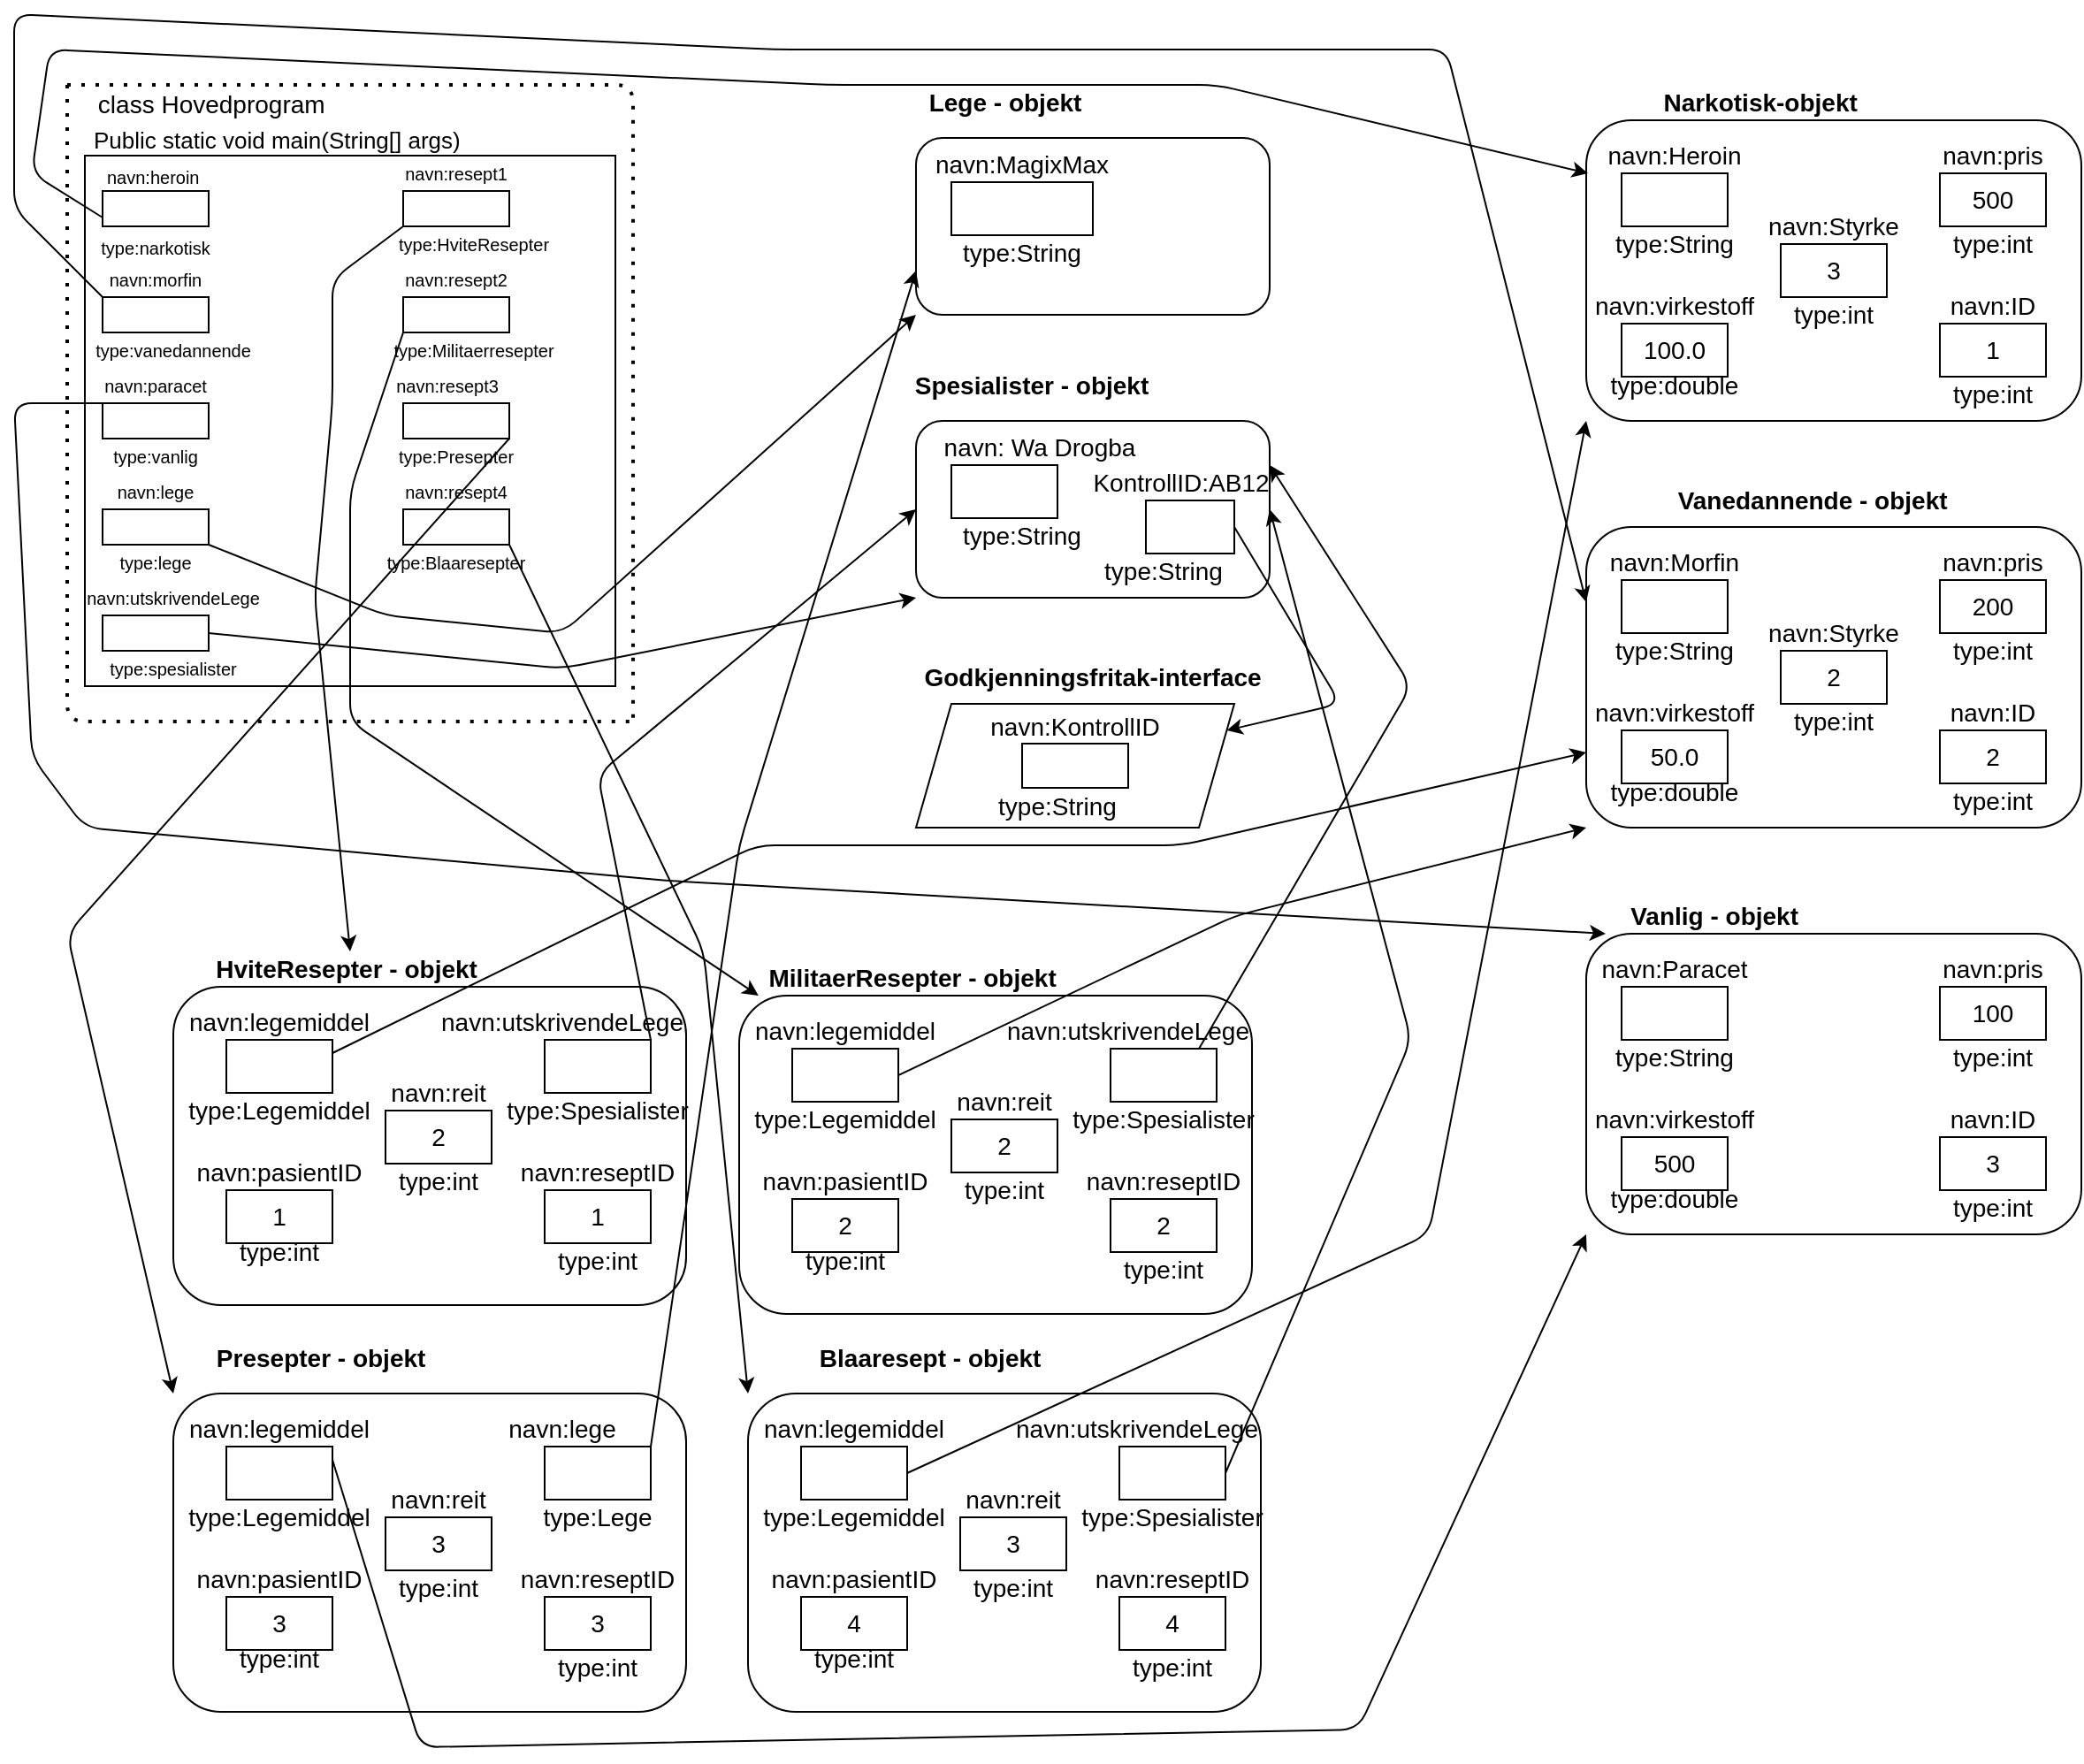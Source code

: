 <mxfile version="14.4.2" type="onedrive"><diagram id="G59WprtYJze1ZlR4EP54" name="Page-1"><mxGraphModel dx="3061" dy="2944" grid="1" gridSize="10" guides="1" tooltips="1" connect="1" arrows="1" fold="1" page="1" pageScale="1" pageWidth="1169" pageHeight="1654" math="0" shadow="0"><root><mxCell id="0"/><mxCell id="1" parent="0"/><mxCell id="GEihALlZoXrDIKmoaD0v-42" value="" style="whiteSpace=wrap;html=1;aspect=fixed;fontSize=16;" parent="1" vertex="1"><mxGeometry x="40" y="80" width="300" height="300" as="geometry"/></mxCell><mxCell id="GEihALlZoXrDIKmoaD0v-43" value="&lt;font style=&quot;font-size: 13px&quot;&gt;Public static void main(String[] args)&amp;nbsp;&lt;/font&gt;" style="text;html=1;resizable=0;autosize=1;align=center;verticalAlign=middle;points=[];fillColor=none;strokeColor=none;rounded=0;fontSize=16;" parent="1" vertex="1"><mxGeometry x="35" y="60" width="230" height="20" as="geometry"/></mxCell><mxCell id="GEihALlZoXrDIKmoaD0v-44" value="&lt;font style=&quot;font-size: 14px&quot;&gt;&lt;font style=&quot;font-size: 14px&quot;&gt;class Hovedprogram&amp;nbsp;&lt;/font&gt;&amp;nbsp;&lt;/font&gt;" style="text;html=1;align=center;verticalAlign=middle;resizable=0;points=[];autosize=1;fontSize=16;" parent="1" vertex="1"><mxGeometry x="40" y="40" width="150" height="20" as="geometry"/></mxCell><mxCell id="GEihALlZoXrDIKmoaD0v-45" value="" style="endArrow=none;dashed=1;html=1;dashPattern=1 3;strokeWidth=2;fontSize=16;" parent="1" edge="1"><mxGeometry width="50" height="50" relative="1" as="geometry"><mxPoint x="30" y="40" as="sourcePoint"/><mxPoint x="350" y="400" as="targetPoint"/><Array as="points"><mxPoint x="270" y="40"/><mxPoint x="350" y="40"/></Array></mxGeometry></mxCell><mxCell id="GEihALlZoXrDIKmoaD0v-46" value="" style="rounded=0;whiteSpace=wrap;html=1;fontSize=16;" parent="1" vertex="1"><mxGeometry x="50" y="100" width="60" height="20" as="geometry"/></mxCell><mxCell id="GEihALlZoXrDIKmoaD0v-47" value="" style="endArrow=none;dashed=1;html=1;dashPattern=1 3;strokeWidth=2;fontSize=16;" parent="1" edge="1"><mxGeometry width="50" height="50" relative="1" as="geometry"><mxPoint x="30" y="40" as="sourcePoint"/><mxPoint x="350" y="400" as="targetPoint"/><Array as="points"><mxPoint x="30" y="310"/><mxPoint x="30" y="400"/></Array></mxGeometry></mxCell><mxCell id="GEihALlZoXrDIKmoaD0v-48" value="&lt;font style=&quot;font-size: 10px&quot;&gt;navn:heroin&amp;nbsp;&lt;/font&gt;" style="text;html=1;strokeColor=none;fillColor=none;align=center;verticalAlign=middle;whiteSpace=wrap;rounded=0;fontSize=16;" parent="1" vertex="1"><mxGeometry x="60" y="80" width="40" height="20" as="geometry"/></mxCell><mxCell id="GEihALlZoXrDIKmoaD0v-49" value="&lt;font style=&quot;font-size: 10px&quot;&gt;type:narkotisk&lt;/font&gt;" style="text;html=1;strokeColor=none;fillColor=none;align=center;verticalAlign=middle;whiteSpace=wrap;rounded=0;fontSize=16;" parent="1" vertex="1"><mxGeometry x="60" y="120" width="40" height="20" as="geometry"/></mxCell><mxCell id="GEihALlZoXrDIKmoaD0v-50" value="" style="rounded=0;whiteSpace=wrap;html=1;fontSize=16;" parent="1" vertex="1"><mxGeometry x="50" y="160" width="60" height="20" as="geometry"/></mxCell><mxCell id="GEihALlZoXrDIKmoaD0v-51" value="" style="rounded=0;whiteSpace=wrap;html=1;fontSize=16;" parent="1" vertex="1"><mxGeometry x="50" y="220" width="60" height="20" as="geometry"/></mxCell><mxCell id="GEihALlZoXrDIKmoaD0v-52" value="navn:morfin" style="text;html=1;strokeColor=none;fillColor=none;align=center;verticalAlign=middle;whiteSpace=wrap;rounded=0;fontSize=10;" parent="1" vertex="1"><mxGeometry x="60" y="140" width="40" height="20" as="geometry"/></mxCell><mxCell id="GEihALlZoXrDIKmoaD0v-53" value="type:vanedannende" style="text;html=1;strokeColor=none;fillColor=none;align=center;verticalAlign=middle;whiteSpace=wrap;rounded=0;fontSize=10;" parent="1" vertex="1"><mxGeometry x="70" y="180" width="40" height="20" as="geometry"/></mxCell><mxCell id="GEihALlZoXrDIKmoaD0v-54" value="navn:paracet" style="text;html=1;strokeColor=none;fillColor=none;align=center;verticalAlign=middle;whiteSpace=wrap;rounded=0;fontSize=10;" parent="1" vertex="1"><mxGeometry x="60" y="200" width="40" height="20" as="geometry"/></mxCell><mxCell id="GEihALlZoXrDIKmoaD0v-55" value="type:vanlig" style="text;html=1;strokeColor=none;fillColor=none;align=center;verticalAlign=middle;whiteSpace=wrap;rounded=0;fontSize=10;" parent="1" vertex="1"><mxGeometry x="60" y="240" width="40" height="20" as="geometry"/></mxCell><mxCell id="GEihALlZoXrDIKmoaD0v-56" value="" style="rounded=0;whiteSpace=wrap;html=1;fontSize=16;" parent="1" vertex="1"><mxGeometry x="50" y="280" width="60" height="20" as="geometry"/></mxCell><mxCell id="GEihALlZoXrDIKmoaD0v-57" value="navn:lege" style="text;html=1;strokeColor=none;fillColor=none;align=center;verticalAlign=middle;whiteSpace=wrap;rounded=0;fontSize=10;" parent="1" vertex="1"><mxGeometry x="60" y="260" width="40" height="20" as="geometry"/></mxCell><mxCell id="GEihALlZoXrDIKmoaD0v-58" value="type:lege" style="text;html=1;strokeColor=none;fillColor=none;align=center;verticalAlign=middle;whiteSpace=wrap;rounded=0;fontSize=10;" parent="1" vertex="1"><mxGeometry x="60" y="300" width="40" height="20" as="geometry"/></mxCell><mxCell id="GEihALlZoXrDIKmoaD0v-59" value="" style="rounded=0;whiteSpace=wrap;html=1;fontSize=16;" parent="1" vertex="1"><mxGeometry x="50" y="340" width="60" height="20" as="geometry"/></mxCell><mxCell id="GEihALlZoXrDIKmoaD0v-60" value="navn:utskrivendeLege" style="text;html=1;strokeColor=none;fillColor=none;align=center;verticalAlign=middle;whiteSpace=wrap;rounded=0;fontSize=10;" parent="1" vertex="1"><mxGeometry x="70" y="320" width="40" height="20" as="geometry"/></mxCell><mxCell id="GEihALlZoXrDIKmoaD0v-61" value="type:spesialister" style="text;html=1;strokeColor=none;fillColor=none;align=center;verticalAlign=middle;whiteSpace=wrap;rounded=0;fontSize=10;" parent="1" vertex="1"><mxGeometry x="70" y="360" width="40" height="20" as="geometry"/></mxCell><mxCell id="GEihALlZoXrDIKmoaD0v-62" value="" style="rounded=0;whiteSpace=wrap;html=1;fontSize=16;" parent="1" vertex="1"><mxGeometry x="220" y="100" width="60" height="20" as="geometry"/></mxCell><mxCell id="GEihALlZoXrDIKmoaD0v-63" value="" style="rounded=0;whiteSpace=wrap;html=1;fontSize=16;" parent="1" vertex="1"><mxGeometry x="220" y="160" width="60" height="20" as="geometry"/></mxCell><mxCell id="GEihALlZoXrDIKmoaD0v-64" value="" style="rounded=0;whiteSpace=wrap;html=1;fontSize=16;" parent="1" vertex="1"><mxGeometry x="220" y="220" width="60" height="20" as="geometry"/></mxCell><mxCell id="GEihALlZoXrDIKmoaD0v-65" value="" style="rounded=0;whiteSpace=wrap;html=1;fontSize=16;" parent="1" vertex="1"><mxGeometry x="220" y="280" width="60" height="20" as="geometry"/></mxCell><mxCell id="GEihALlZoXrDIKmoaD0v-66" value="navn:resept1" style="text;html=1;strokeColor=none;fillColor=none;align=center;verticalAlign=middle;whiteSpace=wrap;rounded=0;fontSize=10;" parent="1" vertex="1"><mxGeometry x="230" y="80" width="40" height="20" as="geometry"/></mxCell><mxCell id="GEihALlZoXrDIKmoaD0v-67" value="type:HviteResepter" style="text;html=1;strokeColor=none;fillColor=none;align=center;verticalAlign=middle;whiteSpace=wrap;rounded=0;fontSize=10;" parent="1" vertex="1"><mxGeometry x="240" y="120" width="40" height="20" as="geometry"/></mxCell><mxCell id="GEihALlZoXrDIKmoaD0v-68" value="navn:resept2" style="text;html=1;strokeColor=none;fillColor=none;align=center;verticalAlign=middle;whiteSpace=wrap;rounded=0;fontSize=10;" parent="1" vertex="1"><mxGeometry x="230" y="140" width="40" height="20" as="geometry"/></mxCell><mxCell id="GEihALlZoXrDIKmoaD0v-69" value="type:Militaerresepter" style="text;html=1;strokeColor=none;fillColor=none;align=center;verticalAlign=middle;whiteSpace=wrap;rounded=0;fontSize=10;" parent="1" vertex="1"><mxGeometry x="240" y="180" width="40" height="20" as="geometry"/></mxCell><mxCell id="GEihALlZoXrDIKmoaD0v-70" value="navn:resept3" style="text;html=1;strokeColor=none;fillColor=none;align=center;verticalAlign=middle;whiteSpace=wrap;rounded=0;fontSize=10;" parent="1" vertex="1"><mxGeometry x="225" y="200" width="40" height="20" as="geometry"/></mxCell><mxCell id="GEihALlZoXrDIKmoaD0v-71" value="type:Presepter" style="text;html=1;strokeColor=none;fillColor=none;align=center;verticalAlign=middle;whiteSpace=wrap;rounded=0;fontSize=10;" parent="1" vertex="1"><mxGeometry x="230" y="240" width="40" height="20" as="geometry"/></mxCell><mxCell id="GEihALlZoXrDIKmoaD0v-72" value="navn:resept4" style="text;html=1;strokeColor=none;fillColor=none;align=center;verticalAlign=middle;whiteSpace=wrap;rounded=0;fontSize=10;" parent="1" vertex="1"><mxGeometry x="230" y="260" width="40" height="20" as="geometry"/></mxCell><mxCell id="GEihALlZoXrDIKmoaD0v-73" value="type:Blaaresepter" style="text;html=1;strokeColor=none;fillColor=none;align=center;verticalAlign=middle;whiteSpace=wrap;rounded=0;fontSize=10;" parent="1" vertex="1"><mxGeometry x="230" y="300" width="40" height="20" as="geometry"/></mxCell><mxCell id="GEihALlZoXrDIKmoaD0v-74" value="" style="rounded=1;whiteSpace=wrap;html=1;fontSize=10;" parent="1" vertex="1"><mxGeometry x="889" y="60" width="280" height="170" as="geometry"/></mxCell><mxCell id="GEihALlZoXrDIKmoaD0v-75" value="&lt;b&gt;Narkotisk-objekt&amp;nbsp;&lt;/b&gt;" style="text;html=1;strokeColor=none;fillColor=none;align=center;verticalAlign=middle;whiteSpace=wrap;rounded=0;fontSize=14;" parent="1" vertex="1"><mxGeometry x="919" y="40" width="141" height="20" as="geometry"/></mxCell><mxCell id="GEihALlZoXrDIKmoaD0v-76" value="" style="rounded=0;whiteSpace=wrap;html=1;fontSize=14;" parent="1" vertex="1"><mxGeometry x="909" y="90" width="60" height="30" as="geometry"/></mxCell><mxCell id="GEihALlZoXrDIKmoaD0v-77" value="500" style="rounded=0;whiteSpace=wrap;html=1;fontSize=14;" parent="1" vertex="1"><mxGeometry x="1089" y="90" width="60" height="30" as="geometry"/></mxCell><mxCell id="GEihALlZoXrDIKmoaD0v-78" value="100.0" style="rounded=0;whiteSpace=wrap;html=1;fontSize=14;" parent="1" vertex="1"><mxGeometry x="909" y="175" width="60" height="30" as="geometry"/></mxCell><mxCell id="GEihALlZoXrDIKmoaD0v-80" value="1" style="rounded=0;whiteSpace=wrap;html=1;fontSize=14;" parent="1" vertex="1"><mxGeometry x="1089" y="175" width="60" height="30" as="geometry"/></mxCell><mxCell id="GEihALlZoXrDIKmoaD0v-81" value="navn:Heroin" style="text;html=1;strokeColor=none;fillColor=none;align=center;verticalAlign=middle;whiteSpace=wrap;rounded=0;fontSize=14;" parent="1" vertex="1"><mxGeometry x="919" y="70" width="40" height="20" as="geometry"/></mxCell><mxCell id="GEihALlZoXrDIKmoaD0v-82" value="type:String" style="text;html=1;strokeColor=none;fillColor=none;align=center;verticalAlign=middle;whiteSpace=wrap;rounded=0;fontSize=14;" parent="1" vertex="1"><mxGeometry x="919" y="120" width="40" height="20" as="geometry"/></mxCell><mxCell id="GEihALlZoXrDIKmoaD0v-91" value="navn:virkestoff" style="text;html=1;strokeColor=none;fillColor=none;align=center;verticalAlign=middle;whiteSpace=wrap;rounded=0;fontSize=14;" parent="1" vertex="1"><mxGeometry x="919" y="155" width="40" height="20" as="geometry"/></mxCell><mxCell id="GEihALlZoXrDIKmoaD0v-93" value="type:double" style="text;html=1;strokeColor=none;fillColor=none;align=center;verticalAlign=middle;whiteSpace=wrap;rounded=0;fontSize=14;" parent="1" vertex="1"><mxGeometry x="919" y="200" width="40" height="20" as="geometry"/></mxCell><mxCell id="GEihALlZoXrDIKmoaD0v-95" value="navn:pris" style="text;html=1;strokeColor=none;fillColor=none;align=center;verticalAlign=middle;whiteSpace=wrap;rounded=0;fontSize=14;" parent="1" vertex="1"><mxGeometry x="1099" y="70" width="40" height="20" as="geometry"/></mxCell><mxCell id="GEihALlZoXrDIKmoaD0v-96" value="type:int" style="text;html=1;strokeColor=none;fillColor=none;align=center;verticalAlign=middle;whiteSpace=wrap;rounded=0;fontSize=14;" parent="1" vertex="1"><mxGeometry x="1099" y="120" width="40" height="20" as="geometry"/></mxCell><mxCell id="GEihALlZoXrDIKmoaD0v-97" value="navn:ID" style="text;html=1;strokeColor=none;fillColor=none;align=center;verticalAlign=middle;whiteSpace=wrap;rounded=0;fontSize=14;" parent="1" vertex="1"><mxGeometry x="1099" y="155" width="40" height="20" as="geometry"/></mxCell><mxCell id="GEihALlZoXrDIKmoaD0v-100" value="type:int" style="text;html=1;strokeColor=none;fillColor=none;align=center;verticalAlign=middle;whiteSpace=wrap;rounded=0;fontSize=14;" parent="1" vertex="1"><mxGeometry x="1099" y="205" width="40" height="20" as="geometry"/></mxCell><mxCell id="GEihALlZoXrDIKmoaD0v-106" value="3" style="rounded=0;whiteSpace=wrap;html=1;fontSize=14;" parent="1" vertex="1"><mxGeometry x="999" y="130" width="60" height="30" as="geometry"/></mxCell><mxCell id="GEihALlZoXrDIKmoaD0v-107" value="navn:Styrke" style="text;html=1;strokeColor=none;fillColor=none;align=center;verticalAlign=middle;whiteSpace=wrap;rounded=0;fontSize=14;" parent="1" vertex="1"><mxGeometry x="1009" y="110" width="40" height="20" as="geometry"/></mxCell><mxCell id="GEihALlZoXrDIKmoaD0v-108" value="type:int" style="text;html=1;strokeColor=none;fillColor=none;align=center;verticalAlign=middle;whiteSpace=wrap;rounded=0;fontSize=14;" parent="1" vertex="1"><mxGeometry x="1009" y="160" width="40" height="20" as="geometry"/></mxCell><mxCell id="GEihALlZoXrDIKmoaD0v-109" value="" style="rounded=1;whiteSpace=wrap;html=1;fontSize=10;" parent="1" vertex="1"><mxGeometry x="889" y="290" width="280" height="170" as="geometry"/></mxCell><mxCell id="GEihALlZoXrDIKmoaD0v-110" value="&lt;b&gt;Vanedannende - objekt&amp;nbsp;&lt;/b&gt;" style="text;html=1;strokeColor=none;fillColor=none;align=center;verticalAlign=middle;whiteSpace=wrap;rounded=0;fontSize=14;" parent="1" vertex="1"><mxGeometry x="869" y="265" width="300" height="20" as="geometry"/></mxCell><mxCell id="GEihALlZoXrDIKmoaD0v-111" value="" style="rounded=0;whiteSpace=wrap;html=1;fontSize=14;" parent="1" vertex="1"><mxGeometry x="909" y="320" width="60" height="30" as="geometry"/></mxCell><mxCell id="GEihALlZoXrDIKmoaD0v-112" value="200" style="rounded=0;whiteSpace=wrap;html=1;fontSize=14;" parent="1" vertex="1"><mxGeometry x="1089" y="320" width="60" height="30" as="geometry"/></mxCell><mxCell id="GEihALlZoXrDIKmoaD0v-113" value="50.0" style="rounded=0;whiteSpace=wrap;html=1;fontSize=14;" parent="1" vertex="1"><mxGeometry x="909" y="405" width="60" height="30" as="geometry"/></mxCell><mxCell id="GEihALlZoXrDIKmoaD0v-114" value="2" style="rounded=0;whiteSpace=wrap;html=1;fontSize=14;" parent="1" vertex="1"><mxGeometry x="1089" y="405" width="60" height="30" as="geometry"/></mxCell><mxCell id="GEihALlZoXrDIKmoaD0v-115" value="navn:Morfin" style="text;html=1;strokeColor=none;fillColor=none;align=center;verticalAlign=middle;whiteSpace=wrap;rounded=0;fontSize=14;" parent="1" vertex="1"><mxGeometry x="919" y="300" width="40" height="20" as="geometry"/></mxCell><mxCell id="GEihALlZoXrDIKmoaD0v-116" value="type:String" style="text;html=1;strokeColor=none;fillColor=none;align=center;verticalAlign=middle;whiteSpace=wrap;rounded=0;fontSize=14;" parent="1" vertex="1"><mxGeometry x="919" y="350" width="40" height="20" as="geometry"/></mxCell><mxCell id="GEihALlZoXrDIKmoaD0v-117" value="navn:virkestoff" style="text;html=1;strokeColor=none;fillColor=none;align=center;verticalAlign=middle;whiteSpace=wrap;rounded=0;fontSize=14;" parent="1" vertex="1"><mxGeometry x="919" y="385" width="40" height="20" as="geometry"/></mxCell><mxCell id="GEihALlZoXrDIKmoaD0v-118" value="type:double" style="text;html=1;strokeColor=none;fillColor=none;align=center;verticalAlign=middle;whiteSpace=wrap;rounded=0;fontSize=14;" parent="1" vertex="1"><mxGeometry x="919" y="430" width="40" height="20" as="geometry"/></mxCell><mxCell id="GEihALlZoXrDIKmoaD0v-119" value="navn:pris" style="text;html=1;strokeColor=none;fillColor=none;align=center;verticalAlign=middle;whiteSpace=wrap;rounded=0;fontSize=14;" parent="1" vertex="1"><mxGeometry x="1099" y="300" width="40" height="20" as="geometry"/></mxCell><mxCell id="GEihALlZoXrDIKmoaD0v-120" value="type:int" style="text;html=1;strokeColor=none;fillColor=none;align=center;verticalAlign=middle;whiteSpace=wrap;rounded=0;fontSize=14;" parent="1" vertex="1"><mxGeometry x="1099" y="350" width="40" height="20" as="geometry"/></mxCell><mxCell id="GEihALlZoXrDIKmoaD0v-121" value="navn:ID" style="text;html=1;strokeColor=none;fillColor=none;align=center;verticalAlign=middle;whiteSpace=wrap;rounded=0;fontSize=14;" parent="1" vertex="1"><mxGeometry x="1099" y="385" width="40" height="20" as="geometry"/></mxCell><mxCell id="GEihALlZoXrDIKmoaD0v-122" value="type:int" style="text;html=1;strokeColor=none;fillColor=none;align=center;verticalAlign=middle;whiteSpace=wrap;rounded=0;fontSize=14;" parent="1" vertex="1"><mxGeometry x="1099" y="435" width="40" height="20" as="geometry"/></mxCell><mxCell id="GEihALlZoXrDIKmoaD0v-123" value="2" style="rounded=0;whiteSpace=wrap;html=1;fontSize=14;" parent="1" vertex="1"><mxGeometry x="999" y="360" width="60" height="30" as="geometry"/></mxCell><mxCell id="GEihALlZoXrDIKmoaD0v-124" value="navn:Styrke" style="text;html=1;strokeColor=none;fillColor=none;align=center;verticalAlign=middle;whiteSpace=wrap;rounded=0;fontSize=14;" parent="1" vertex="1"><mxGeometry x="1009" y="340" width="40" height="20" as="geometry"/></mxCell><mxCell id="GEihALlZoXrDIKmoaD0v-125" value="type:int" style="text;html=1;strokeColor=none;fillColor=none;align=center;verticalAlign=middle;whiteSpace=wrap;rounded=0;fontSize=14;" parent="1" vertex="1"><mxGeometry x="1009" y="390" width="40" height="20" as="geometry"/></mxCell><mxCell id="GEihALlZoXrDIKmoaD0v-126" value="" style="rounded=1;whiteSpace=wrap;html=1;fontSize=10;" parent="1" vertex="1"><mxGeometry x="889" y="520" width="280" height="170" as="geometry"/></mxCell><mxCell id="GEihALlZoXrDIKmoaD0v-127" value="&lt;b&gt;Vanlig - objekt&amp;nbsp;&lt;/b&gt;" style="text;html=1;strokeColor=none;fillColor=none;align=center;verticalAlign=middle;whiteSpace=wrap;rounded=0;fontSize=14;" parent="1" vertex="1"><mxGeometry x="878" y="500" width="171" height="20" as="geometry"/></mxCell><mxCell id="GEihALlZoXrDIKmoaD0v-128" value="" style="rounded=0;whiteSpace=wrap;html=1;fontSize=14;" parent="1" vertex="1"><mxGeometry x="909" y="550" width="60" height="30" as="geometry"/></mxCell><mxCell id="GEihALlZoXrDIKmoaD0v-129" value="100" style="rounded=0;whiteSpace=wrap;html=1;fontSize=14;" parent="1" vertex="1"><mxGeometry x="1089" y="550" width="60" height="30" as="geometry"/></mxCell><mxCell id="GEihALlZoXrDIKmoaD0v-130" value="500" style="rounded=0;whiteSpace=wrap;html=1;fontSize=14;" parent="1" vertex="1"><mxGeometry x="909" y="635" width="60" height="30" as="geometry"/></mxCell><mxCell id="GEihALlZoXrDIKmoaD0v-131" value="3" style="rounded=0;whiteSpace=wrap;html=1;fontSize=14;" parent="1" vertex="1"><mxGeometry x="1089" y="635" width="60" height="30" as="geometry"/></mxCell><mxCell id="GEihALlZoXrDIKmoaD0v-132" value="navn:Paracet" style="text;html=1;strokeColor=none;fillColor=none;align=center;verticalAlign=middle;whiteSpace=wrap;rounded=0;fontSize=14;" parent="1" vertex="1"><mxGeometry x="919" y="530" width="40" height="20" as="geometry"/></mxCell><mxCell id="GEihALlZoXrDIKmoaD0v-133" value="type:String" style="text;html=1;strokeColor=none;fillColor=none;align=center;verticalAlign=middle;whiteSpace=wrap;rounded=0;fontSize=14;" parent="1" vertex="1"><mxGeometry x="919" y="580" width="40" height="20" as="geometry"/></mxCell><mxCell id="GEihALlZoXrDIKmoaD0v-134" value="navn:virkestoff" style="text;html=1;strokeColor=none;fillColor=none;align=center;verticalAlign=middle;whiteSpace=wrap;rounded=0;fontSize=14;" parent="1" vertex="1"><mxGeometry x="919" y="615" width="40" height="20" as="geometry"/></mxCell><mxCell id="GEihALlZoXrDIKmoaD0v-135" value="type:double" style="text;html=1;strokeColor=none;fillColor=none;align=center;verticalAlign=middle;whiteSpace=wrap;rounded=0;fontSize=14;" parent="1" vertex="1"><mxGeometry x="919" y="660" width="40" height="20" as="geometry"/></mxCell><mxCell id="GEihALlZoXrDIKmoaD0v-136" value="navn:pris" style="text;html=1;strokeColor=none;fillColor=none;align=center;verticalAlign=middle;whiteSpace=wrap;rounded=0;fontSize=14;" parent="1" vertex="1"><mxGeometry x="1099" y="530" width="40" height="20" as="geometry"/></mxCell><mxCell id="GEihALlZoXrDIKmoaD0v-137" value="type:int" style="text;html=1;strokeColor=none;fillColor=none;align=center;verticalAlign=middle;whiteSpace=wrap;rounded=0;fontSize=14;" parent="1" vertex="1"><mxGeometry x="1099" y="580" width="40" height="20" as="geometry"/></mxCell><mxCell id="GEihALlZoXrDIKmoaD0v-138" value="navn:ID" style="text;html=1;strokeColor=none;fillColor=none;align=center;verticalAlign=middle;whiteSpace=wrap;rounded=0;fontSize=14;" parent="1" vertex="1"><mxGeometry x="1099" y="615" width="40" height="20" as="geometry"/></mxCell><mxCell id="GEihALlZoXrDIKmoaD0v-139" value="type:int" style="text;html=1;strokeColor=none;fillColor=none;align=center;verticalAlign=middle;whiteSpace=wrap;rounded=0;fontSize=14;" parent="1" vertex="1"><mxGeometry x="1099" y="665" width="40" height="20" as="geometry"/></mxCell><mxCell id="GEihALlZoXrDIKmoaD0v-143" value="" style="rounded=1;whiteSpace=wrap;html=1;fontSize=14;" parent="1" vertex="1"><mxGeometry x="510" y="70" width="200" height="100" as="geometry"/></mxCell><mxCell id="GEihALlZoXrDIKmoaD0v-144" value="&lt;b&gt;Lege - objekt&lt;/b&gt;" style="text;html=1;align=center;verticalAlign=middle;resizable=0;points=[];autosize=1;fontSize=14;" parent="1" vertex="1"><mxGeometry x="510" y="40" width="100" height="20" as="geometry"/></mxCell><mxCell id="GEihALlZoXrDIKmoaD0v-145" value="" style="rounded=0;whiteSpace=wrap;html=1;fontSize=14;" parent="1" vertex="1"><mxGeometry x="530" y="95" width="80" height="30" as="geometry"/></mxCell><mxCell id="GEihALlZoXrDIKmoaD0v-146" value="navn:MagixMax" style="text;html=1;strokeColor=none;fillColor=none;align=center;verticalAlign=middle;whiteSpace=wrap;rounded=0;fontSize=14;" parent="1" vertex="1"><mxGeometry x="550" y="75" width="40" height="20" as="geometry"/></mxCell><mxCell id="GEihALlZoXrDIKmoaD0v-147" value="type:String" style="text;html=1;strokeColor=none;fillColor=none;align=center;verticalAlign=middle;whiteSpace=wrap;rounded=0;fontSize=14;" parent="1" vertex="1"><mxGeometry x="550" y="125" width="40" height="20" as="geometry"/></mxCell><mxCell id="GEihALlZoXrDIKmoaD0v-148" value="" style="rounded=1;whiteSpace=wrap;html=1;fontSize=14;" parent="1" vertex="1"><mxGeometry x="510" y="230" width="200" height="100" as="geometry"/></mxCell><mxCell id="GEihALlZoXrDIKmoaD0v-149" value="&lt;b&gt;Spesialister - objekt&lt;/b&gt;" style="text;html=1;align=center;verticalAlign=middle;resizable=0;points=[];autosize=1;fontSize=14;" parent="1" vertex="1"><mxGeometry x="500" y="200" width="150" height="20" as="geometry"/></mxCell><mxCell id="GEihALlZoXrDIKmoaD0v-150" value="" style="rounded=0;whiteSpace=wrap;html=1;fontSize=14;" parent="1" vertex="1"><mxGeometry x="530" y="255" width="60" height="30" as="geometry"/></mxCell><mxCell id="GEihALlZoXrDIKmoaD0v-151" value="navn: Wa Drogba" style="text;html=1;strokeColor=none;fillColor=none;align=center;verticalAlign=middle;whiteSpace=wrap;rounded=0;fontSize=14;" parent="1" vertex="1"><mxGeometry x="510" y="235" width="140" height="20" as="geometry"/></mxCell><mxCell id="GEihALlZoXrDIKmoaD0v-152" value="type:String" style="text;html=1;strokeColor=none;fillColor=none;align=center;verticalAlign=middle;whiteSpace=wrap;rounded=0;fontSize=14;" parent="1" vertex="1"><mxGeometry x="550" y="285" width="40" height="20" as="geometry"/></mxCell><mxCell id="GEihALlZoXrDIKmoaD0v-155" value="" style="rounded=0;whiteSpace=wrap;html=1;fontSize=14;" parent="1" vertex="1"><mxGeometry x="640" y="275" width="50" height="30" as="geometry"/></mxCell><mxCell id="GEihALlZoXrDIKmoaD0v-156" value="KontrollID:AB12" style="text;html=1;strokeColor=none;fillColor=none;align=center;verticalAlign=middle;whiteSpace=wrap;rounded=0;fontSize=14;" parent="1" vertex="1"><mxGeometry x="640" y="255" width="40" height="20" as="geometry"/></mxCell><mxCell id="GEihALlZoXrDIKmoaD0v-157" value="type:String" style="text;html=1;strokeColor=none;fillColor=none;align=center;verticalAlign=middle;whiteSpace=wrap;rounded=0;fontSize=14;" parent="1" vertex="1"><mxGeometry x="630" y="305" width="40" height="20" as="geometry"/></mxCell><mxCell id="GEihALlZoXrDIKmoaD0v-159" value="" style="shape=parallelogram;perimeter=parallelogramPerimeter;whiteSpace=wrap;html=1;fixedSize=1;fontSize=14;" parent="1" vertex="1"><mxGeometry x="510" y="390" width="180" height="70" as="geometry"/></mxCell><mxCell id="GEihALlZoXrDIKmoaD0v-160" value="&lt;b&gt;Godkjenningsfritak-interface&lt;/b&gt;" style="text;html=1;strokeColor=none;fillColor=none;align=center;verticalAlign=middle;whiteSpace=wrap;rounded=0;fontSize=14;" parent="1" vertex="1"><mxGeometry x="480" y="365" width="260" height="20" as="geometry"/></mxCell><mxCell id="GEihALlZoXrDIKmoaD0v-161" value="" style="rounded=0;whiteSpace=wrap;html=1;fontSize=14;" parent="1" vertex="1"><mxGeometry x="570" y="412.5" width="60" height="25" as="geometry"/></mxCell><mxCell id="GEihALlZoXrDIKmoaD0v-162" value="navn:KontrollID" style="text;html=1;strokeColor=none;fillColor=none;align=center;verticalAlign=middle;whiteSpace=wrap;rounded=0;fontSize=14;" parent="1" vertex="1"><mxGeometry x="580" y="392.5" width="40" height="20" as="geometry"/></mxCell><mxCell id="GEihALlZoXrDIKmoaD0v-163" value="type:String" style="text;html=1;strokeColor=none;fillColor=none;align=center;verticalAlign=middle;whiteSpace=wrap;rounded=0;fontSize=14;" parent="1" vertex="1"><mxGeometry x="570" y="437.5" width="40" height="20" as="geometry"/></mxCell><mxCell id="GEihALlZoXrDIKmoaD0v-167" value="" style="endArrow=classic;html=1;fontSize=14;exitX=1;exitY=0.5;exitDx=0;exitDy=0;" parent="1" source="GEihALlZoXrDIKmoaD0v-155" target="GEihALlZoXrDIKmoaD0v-159" edge="1"><mxGeometry width="50" height="50" relative="1" as="geometry"><mxPoint x="550" y="510" as="sourcePoint"/><mxPoint x="690" y="590" as="targetPoint"/><Array as="points"><mxPoint x="750" y="390"/></Array></mxGeometry></mxCell><mxCell id="GEihALlZoXrDIKmoaD0v-168" value="" style="rounded=1;whiteSpace=wrap;html=1;fontSize=10;" parent="1" vertex="1"><mxGeometry x="90" y="550" width="290" height="180" as="geometry"/></mxCell><mxCell id="GEihALlZoXrDIKmoaD0v-169" value="" style="rounded=0;whiteSpace=wrap;html=1;fontSize=14;" parent="1" vertex="1"><mxGeometry x="120" y="580" width="60" height="30" as="geometry"/></mxCell><mxCell id="GEihALlZoXrDIKmoaD0v-170" value="" style="rounded=0;whiteSpace=wrap;html=1;fontSize=14;" parent="1" vertex="1"><mxGeometry x="300" y="580" width="60" height="30" as="geometry"/></mxCell><mxCell id="GEihALlZoXrDIKmoaD0v-171" value="1" style="rounded=0;whiteSpace=wrap;html=1;fontSize=14;" parent="1" vertex="1"><mxGeometry x="120" y="665" width="60" height="30" as="geometry"/></mxCell><mxCell id="GEihALlZoXrDIKmoaD0v-172" value="1" style="rounded=0;whiteSpace=wrap;html=1;fontSize=14;" parent="1" vertex="1"><mxGeometry x="300" y="665" width="60" height="30" as="geometry"/></mxCell><mxCell id="GEihALlZoXrDIKmoaD0v-173" value="navn:legemiddel" style="text;html=1;strokeColor=none;fillColor=none;align=center;verticalAlign=middle;whiteSpace=wrap;rounded=0;fontSize=14;" parent="1" vertex="1"><mxGeometry x="130" y="560" width="40" height="20" as="geometry"/></mxCell><mxCell id="GEihALlZoXrDIKmoaD0v-174" value="type:Legemiddel" style="text;html=1;strokeColor=none;fillColor=none;align=center;verticalAlign=middle;whiteSpace=wrap;rounded=0;fontSize=14;" parent="1" vertex="1"><mxGeometry x="130" y="610" width="40" height="20" as="geometry"/></mxCell><mxCell id="GEihALlZoXrDIKmoaD0v-175" value="navn:pasientID" style="text;html=1;strokeColor=none;fillColor=none;align=center;verticalAlign=middle;whiteSpace=wrap;rounded=0;fontSize=14;" parent="1" vertex="1"><mxGeometry x="130" y="645" width="40" height="20" as="geometry"/></mxCell><mxCell id="GEihALlZoXrDIKmoaD0v-176" value="type:int" style="text;html=1;strokeColor=none;fillColor=none;align=center;verticalAlign=middle;whiteSpace=wrap;rounded=0;fontSize=14;" parent="1" vertex="1"><mxGeometry x="130" y="690" width="40" height="20" as="geometry"/></mxCell><mxCell id="GEihALlZoXrDIKmoaD0v-177" value="navn:utskrivendeLege" style="text;html=1;strokeColor=none;fillColor=none;align=center;verticalAlign=middle;whiteSpace=wrap;rounded=0;fontSize=14;" parent="1" vertex="1"><mxGeometry x="290" y="560" width="40" height="20" as="geometry"/></mxCell><mxCell id="GEihALlZoXrDIKmoaD0v-178" value="type:Spesialister" style="text;html=1;strokeColor=none;fillColor=none;align=center;verticalAlign=middle;whiteSpace=wrap;rounded=0;fontSize=14;" parent="1" vertex="1"><mxGeometry x="310" y="610" width="40" height="20" as="geometry"/></mxCell><mxCell id="GEihALlZoXrDIKmoaD0v-179" value="navn:reseptID" style="text;html=1;strokeColor=none;fillColor=none;align=center;verticalAlign=middle;whiteSpace=wrap;rounded=0;fontSize=14;" parent="1" vertex="1"><mxGeometry x="310" y="645" width="40" height="20" as="geometry"/></mxCell><mxCell id="GEihALlZoXrDIKmoaD0v-180" value="type:int" style="text;html=1;strokeColor=none;fillColor=none;align=center;verticalAlign=middle;whiteSpace=wrap;rounded=0;fontSize=14;" parent="1" vertex="1"><mxGeometry x="310" y="695" width="40" height="20" as="geometry"/></mxCell><mxCell id="GEihALlZoXrDIKmoaD0v-181" value="2" style="rounded=0;whiteSpace=wrap;html=1;fontSize=14;" parent="1" vertex="1"><mxGeometry x="210" y="620" width="60" height="30" as="geometry"/></mxCell><mxCell id="GEihALlZoXrDIKmoaD0v-182" value="navn:reit" style="text;html=1;strokeColor=none;fillColor=none;align=center;verticalAlign=middle;whiteSpace=wrap;rounded=0;fontSize=14;" parent="1" vertex="1"><mxGeometry x="220" y="600" width="40" height="20" as="geometry"/></mxCell><mxCell id="GEihALlZoXrDIKmoaD0v-183" value="type:int" style="text;html=1;strokeColor=none;fillColor=none;align=center;verticalAlign=middle;whiteSpace=wrap;rounded=0;fontSize=14;" parent="1" vertex="1"><mxGeometry x="220" y="650" width="40" height="20" as="geometry"/></mxCell><mxCell id="GEihALlZoXrDIKmoaD0v-184" value="&lt;b&gt;HviteResepter - objekt&amp;nbsp;&lt;/b&gt;" style="text;html=1;strokeColor=none;fillColor=none;align=center;verticalAlign=middle;whiteSpace=wrap;rounded=0;fontSize=14;" parent="1" vertex="1"><mxGeometry x="70" y="530" width="240" height="20" as="geometry"/></mxCell><mxCell id="GEihALlZoXrDIKmoaD0v-188" value="" style="rounded=1;whiteSpace=wrap;html=1;fontSize=10;" parent="1" vertex="1"><mxGeometry x="410" y="555" width="290" height="180" as="geometry"/></mxCell><mxCell id="GEihALlZoXrDIKmoaD0v-189" value="" style="rounded=0;whiteSpace=wrap;html=1;fontSize=14;" parent="1" vertex="1"><mxGeometry x="440" y="585" width="60" height="30" as="geometry"/></mxCell><mxCell id="GEihALlZoXrDIKmoaD0v-190" value="" style="rounded=0;whiteSpace=wrap;html=1;fontSize=14;" parent="1" vertex="1"><mxGeometry x="620" y="585" width="60" height="30" as="geometry"/></mxCell><mxCell id="GEihALlZoXrDIKmoaD0v-191" value="2" style="rounded=0;whiteSpace=wrap;html=1;fontSize=14;" parent="1" vertex="1"><mxGeometry x="440" y="670" width="60" height="30" as="geometry"/></mxCell><mxCell id="GEihALlZoXrDIKmoaD0v-192" value="2" style="rounded=0;whiteSpace=wrap;html=1;fontSize=14;" parent="1" vertex="1"><mxGeometry x="620" y="670" width="60" height="30" as="geometry"/></mxCell><mxCell id="GEihALlZoXrDIKmoaD0v-193" value="navn:legemiddel" style="text;html=1;strokeColor=none;fillColor=none;align=center;verticalAlign=middle;whiteSpace=wrap;rounded=0;fontSize=14;" parent="1" vertex="1"><mxGeometry x="450" y="565" width="40" height="20" as="geometry"/></mxCell><mxCell id="GEihALlZoXrDIKmoaD0v-194" value="type:Legemiddel" style="text;html=1;strokeColor=none;fillColor=none;align=center;verticalAlign=middle;whiteSpace=wrap;rounded=0;fontSize=14;" parent="1" vertex="1"><mxGeometry x="450" y="615" width="40" height="20" as="geometry"/></mxCell><mxCell id="GEihALlZoXrDIKmoaD0v-195" value="navn:pasientID" style="text;html=1;strokeColor=none;fillColor=none;align=center;verticalAlign=middle;whiteSpace=wrap;rounded=0;fontSize=14;" parent="1" vertex="1"><mxGeometry x="450" y="650" width="40" height="20" as="geometry"/></mxCell><mxCell id="GEihALlZoXrDIKmoaD0v-196" value="type:int" style="text;html=1;strokeColor=none;fillColor=none;align=center;verticalAlign=middle;whiteSpace=wrap;rounded=0;fontSize=14;" parent="1" vertex="1"><mxGeometry x="450" y="695" width="40" height="20" as="geometry"/></mxCell><mxCell id="GEihALlZoXrDIKmoaD0v-197" value="navn:utskrivendeLege" style="text;html=1;strokeColor=none;fillColor=none;align=center;verticalAlign=middle;whiteSpace=wrap;rounded=0;fontSize=14;" parent="1" vertex="1"><mxGeometry x="590" y="565" width="80" height="20" as="geometry"/></mxCell><mxCell id="GEihALlZoXrDIKmoaD0v-198" value="type:Spesialister" style="text;html=1;strokeColor=none;fillColor=none;align=center;verticalAlign=middle;whiteSpace=wrap;rounded=0;fontSize=14;" parent="1" vertex="1"><mxGeometry x="630" y="615" width="40" height="20" as="geometry"/></mxCell><mxCell id="GEihALlZoXrDIKmoaD0v-199" value="navn:reseptID" style="text;html=1;strokeColor=none;fillColor=none;align=center;verticalAlign=middle;whiteSpace=wrap;rounded=0;fontSize=14;" parent="1" vertex="1"><mxGeometry x="630" y="650" width="40" height="20" as="geometry"/></mxCell><mxCell id="GEihALlZoXrDIKmoaD0v-200" value="type:int" style="text;html=1;strokeColor=none;fillColor=none;align=center;verticalAlign=middle;whiteSpace=wrap;rounded=0;fontSize=14;" parent="1" vertex="1"><mxGeometry x="630" y="700" width="40" height="20" as="geometry"/></mxCell><mxCell id="GEihALlZoXrDIKmoaD0v-201" value="2" style="rounded=0;whiteSpace=wrap;html=1;fontSize=14;" parent="1" vertex="1"><mxGeometry x="530" y="625" width="60" height="30" as="geometry"/></mxCell><mxCell id="GEihALlZoXrDIKmoaD0v-202" value="navn:reit" style="text;html=1;strokeColor=none;fillColor=none;align=center;verticalAlign=middle;whiteSpace=wrap;rounded=0;fontSize=14;" parent="1" vertex="1"><mxGeometry x="540" y="605" width="40" height="20" as="geometry"/></mxCell><mxCell id="GEihALlZoXrDIKmoaD0v-203" value="type:int" style="text;html=1;strokeColor=none;fillColor=none;align=center;verticalAlign=middle;whiteSpace=wrap;rounded=0;fontSize=14;" parent="1" vertex="1"><mxGeometry x="540" y="655" width="40" height="20" as="geometry"/></mxCell><mxCell id="GEihALlZoXrDIKmoaD0v-204" value="&lt;b&gt;MilitaerResepter - objekt&amp;nbsp;&lt;/b&gt;" style="text;html=1;strokeColor=none;fillColor=none;align=center;verticalAlign=middle;whiteSpace=wrap;rounded=0;fontSize=14;" parent="1" vertex="1"><mxGeometry x="390" y="535" width="240" height="20" as="geometry"/></mxCell><mxCell id="GEihALlZoXrDIKmoaD0v-206" value="" style="rounded=1;whiteSpace=wrap;html=1;fontSize=10;" parent="1" vertex="1"><mxGeometry x="90" y="780" width="290" height="180" as="geometry"/></mxCell><mxCell id="GEihALlZoXrDIKmoaD0v-207" value="" style="rounded=0;whiteSpace=wrap;html=1;fontSize=14;" parent="1" vertex="1"><mxGeometry x="120" y="810" width="60" height="30" as="geometry"/></mxCell><mxCell id="GEihALlZoXrDIKmoaD0v-208" value="" style="rounded=0;whiteSpace=wrap;html=1;fontSize=14;" parent="1" vertex="1"><mxGeometry x="300" y="810" width="60" height="30" as="geometry"/></mxCell><mxCell id="GEihALlZoXrDIKmoaD0v-209" value="3" style="rounded=0;whiteSpace=wrap;html=1;fontSize=14;" parent="1" vertex="1"><mxGeometry x="120" y="895" width="60" height="30" as="geometry"/></mxCell><mxCell id="GEihALlZoXrDIKmoaD0v-210" value="3" style="rounded=0;whiteSpace=wrap;html=1;fontSize=14;" parent="1" vertex="1"><mxGeometry x="300" y="895" width="60" height="30" as="geometry"/></mxCell><mxCell id="GEihALlZoXrDIKmoaD0v-211" value="navn:legemiddel" style="text;html=1;strokeColor=none;fillColor=none;align=center;verticalAlign=middle;whiteSpace=wrap;rounded=0;fontSize=14;" parent="1" vertex="1"><mxGeometry x="130" y="790" width="40" height="20" as="geometry"/></mxCell><mxCell id="GEihALlZoXrDIKmoaD0v-212" value="type:Legemiddel" style="text;html=1;strokeColor=none;fillColor=none;align=center;verticalAlign=middle;whiteSpace=wrap;rounded=0;fontSize=14;" parent="1" vertex="1"><mxGeometry x="130" y="840" width="40" height="20" as="geometry"/></mxCell><mxCell id="GEihALlZoXrDIKmoaD0v-213" value="navn:pasientID" style="text;html=1;strokeColor=none;fillColor=none;align=center;verticalAlign=middle;whiteSpace=wrap;rounded=0;fontSize=14;" parent="1" vertex="1"><mxGeometry x="130" y="875" width="40" height="20" as="geometry"/></mxCell><mxCell id="GEihALlZoXrDIKmoaD0v-214" value="type:int" style="text;html=1;strokeColor=none;fillColor=none;align=center;verticalAlign=middle;whiteSpace=wrap;rounded=0;fontSize=14;" parent="1" vertex="1"><mxGeometry x="130" y="920" width="40" height="20" as="geometry"/></mxCell><mxCell id="GEihALlZoXrDIKmoaD0v-215" value="navn:lege" style="text;html=1;strokeColor=none;fillColor=none;align=center;verticalAlign=middle;whiteSpace=wrap;rounded=0;fontSize=14;" parent="1" vertex="1"><mxGeometry x="270" y="790" width="80" height="20" as="geometry"/></mxCell><mxCell id="GEihALlZoXrDIKmoaD0v-216" value="type:Lege" style="text;html=1;strokeColor=none;fillColor=none;align=center;verticalAlign=middle;whiteSpace=wrap;rounded=0;fontSize=14;" parent="1" vertex="1"><mxGeometry x="310" y="840" width="40" height="20" as="geometry"/></mxCell><mxCell id="GEihALlZoXrDIKmoaD0v-217" value="navn:reseptID" style="text;html=1;strokeColor=none;fillColor=none;align=center;verticalAlign=middle;whiteSpace=wrap;rounded=0;fontSize=14;" parent="1" vertex="1"><mxGeometry x="310" y="875" width="40" height="20" as="geometry"/></mxCell><mxCell id="GEihALlZoXrDIKmoaD0v-218" value="type:int" style="text;html=1;strokeColor=none;fillColor=none;align=center;verticalAlign=middle;whiteSpace=wrap;rounded=0;fontSize=14;" parent="1" vertex="1"><mxGeometry x="310" y="925" width="40" height="20" as="geometry"/></mxCell><mxCell id="GEihALlZoXrDIKmoaD0v-219" value="3" style="rounded=0;whiteSpace=wrap;html=1;fontSize=14;" parent="1" vertex="1"><mxGeometry x="210" y="850" width="60" height="30" as="geometry"/></mxCell><mxCell id="GEihALlZoXrDIKmoaD0v-220" value="navn:reit" style="text;html=1;strokeColor=none;fillColor=none;align=center;verticalAlign=middle;whiteSpace=wrap;rounded=0;fontSize=14;" parent="1" vertex="1"><mxGeometry x="220" y="830" width="40" height="20" as="geometry"/></mxCell><mxCell id="GEihALlZoXrDIKmoaD0v-221" value="type:int" style="text;html=1;strokeColor=none;fillColor=none;align=center;verticalAlign=middle;whiteSpace=wrap;rounded=0;fontSize=14;" parent="1" vertex="1"><mxGeometry x="220" y="880" width="40" height="20" as="geometry"/></mxCell><mxCell id="GEihALlZoXrDIKmoaD0v-222" value="Presepter - objekt&amp;nbsp;" style="text;html=1;strokeColor=none;fillColor=none;align=center;verticalAlign=middle;whiteSpace=wrap;rounded=0;fontSize=14;fontStyle=1" parent="1" vertex="1"><mxGeometry x="30" y="750" width="291" height="20" as="geometry"/></mxCell><mxCell id="GEihALlZoXrDIKmoaD0v-223" value="" style="rounded=1;whiteSpace=wrap;html=1;fontSize=10;" parent="1" vertex="1"><mxGeometry x="415" y="780" width="290" height="180" as="geometry"/></mxCell><mxCell id="GEihALlZoXrDIKmoaD0v-224" value="" style="rounded=0;whiteSpace=wrap;html=1;fontSize=14;" parent="1" vertex="1"><mxGeometry x="445" y="810" width="60" height="30" as="geometry"/></mxCell><mxCell id="GEihALlZoXrDIKmoaD0v-225" value="" style="rounded=0;whiteSpace=wrap;html=1;fontSize=14;" parent="1" vertex="1"><mxGeometry x="625" y="810" width="60" height="30" as="geometry"/></mxCell><mxCell id="GEihALlZoXrDIKmoaD0v-226" value="4" style="rounded=0;whiteSpace=wrap;html=1;fontSize=14;" parent="1" vertex="1"><mxGeometry x="445" y="895" width="60" height="30" as="geometry"/></mxCell><mxCell id="GEihALlZoXrDIKmoaD0v-227" value="4" style="rounded=0;whiteSpace=wrap;html=1;fontSize=14;" parent="1" vertex="1"><mxGeometry x="625" y="895" width="60" height="30" as="geometry"/></mxCell><mxCell id="GEihALlZoXrDIKmoaD0v-228" value="navn:legemiddel" style="text;html=1;strokeColor=none;fillColor=none;align=center;verticalAlign=middle;whiteSpace=wrap;rounded=0;fontSize=14;" parent="1" vertex="1"><mxGeometry x="455" y="790" width="40" height="20" as="geometry"/></mxCell><mxCell id="GEihALlZoXrDIKmoaD0v-229" value="type:Legemiddel" style="text;html=1;strokeColor=none;fillColor=none;align=center;verticalAlign=middle;whiteSpace=wrap;rounded=0;fontSize=14;" parent="1" vertex="1"><mxGeometry x="455" y="840" width="40" height="20" as="geometry"/></mxCell><mxCell id="GEihALlZoXrDIKmoaD0v-230" value="navn:pasientID" style="text;html=1;strokeColor=none;fillColor=none;align=center;verticalAlign=middle;whiteSpace=wrap;rounded=0;fontSize=14;" parent="1" vertex="1"><mxGeometry x="455" y="875" width="40" height="20" as="geometry"/></mxCell><mxCell id="GEihALlZoXrDIKmoaD0v-231" value="type:int" style="text;html=1;strokeColor=none;fillColor=none;align=center;verticalAlign=middle;whiteSpace=wrap;rounded=0;fontSize=14;" parent="1" vertex="1"><mxGeometry x="455" y="920" width="40" height="20" as="geometry"/></mxCell><mxCell id="GEihALlZoXrDIKmoaD0v-232" value="navn:utskrivendeLege" style="text;html=1;strokeColor=none;fillColor=none;align=center;verticalAlign=middle;whiteSpace=wrap;rounded=0;fontSize=14;" parent="1" vertex="1"><mxGeometry x="595" y="790" width="80" height="20" as="geometry"/></mxCell><mxCell id="GEihALlZoXrDIKmoaD0v-233" value="type:Spesialister" style="text;html=1;strokeColor=none;fillColor=none;align=center;verticalAlign=middle;whiteSpace=wrap;rounded=0;fontSize=14;" parent="1" vertex="1"><mxGeometry x="635" y="840" width="40" height="20" as="geometry"/></mxCell><mxCell id="GEihALlZoXrDIKmoaD0v-234" value="navn:reseptID" style="text;html=1;strokeColor=none;fillColor=none;align=center;verticalAlign=middle;whiteSpace=wrap;rounded=0;fontSize=14;" parent="1" vertex="1"><mxGeometry x="635" y="875" width="40" height="20" as="geometry"/></mxCell><mxCell id="GEihALlZoXrDIKmoaD0v-235" value="type:int" style="text;html=1;strokeColor=none;fillColor=none;align=center;verticalAlign=middle;whiteSpace=wrap;rounded=0;fontSize=14;" parent="1" vertex="1"><mxGeometry x="635" y="925" width="40" height="20" as="geometry"/></mxCell><mxCell id="GEihALlZoXrDIKmoaD0v-236" value="3" style="rounded=0;whiteSpace=wrap;html=1;fontSize=14;" parent="1" vertex="1"><mxGeometry x="535" y="850" width="60" height="30" as="geometry"/></mxCell><mxCell id="GEihALlZoXrDIKmoaD0v-237" value="navn:reit" style="text;html=1;strokeColor=none;fillColor=none;align=center;verticalAlign=middle;whiteSpace=wrap;rounded=0;fontSize=14;" parent="1" vertex="1"><mxGeometry x="545" y="830" width="40" height="20" as="geometry"/></mxCell><mxCell id="GEihALlZoXrDIKmoaD0v-238" value="type:int" style="text;html=1;strokeColor=none;fillColor=none;align=center;verticalAlign=middle;whiteSpace=wrap;rounded=0;fontSize=14;" parent="1" vertex="1"><mxGeometry x="545" y="880" width="40" height="20" as="geometry"/></mxCell><mxCell id="GEihALlZoXrDIKmoaD0v-239" value="Blaaresept - objekt&amp;nbsp;" style="text;html=1;strokeColor=none;fillColor=none;align=center;verticalAlign=middle;whiteSpace=wrap;rounded=0;fontSize=14;fontStyle=1" parent="1" vertex="1"><mxGeometry x="440" y="750" width="160" height="20" as="geometry"/></mxCell><mxCell id="GEihALlZoXrDIKmoaD0v-240" value="" style="endArrow=classic;html=1;fontSize=14;exitX=0;exitY=0.75;exitDx=0;exitDy=0;" parent="1" source="GEihALlZoXrDIKmoaD0v-46" edge="1"><mxGeometry width="50" height="50" relative="1" as="geometry"><mxPoint x="520" y="390" as="sourcePoint"/><mxPoint x="890" y="90" as="targetPoint"/><Array as="points"><mxPoint x="10" y="90"/><mxPoint x="20" y="20"/><mxPoint x="460" y="40"/><mxPoint x="680" y="40"/></Array></mxGeometry></mxCell><mxCell id="GEihALlZoXrDIKmoaD0v-241" value="" style="endArrow=classic;html=1;fontSize=14;entryX=0;entryY=0.25;entryDx=0;entryDy=0;exitX=0;exitY=0;exitDx=0;exitDy=0;" parent="1" source="GEihALlZoXrDIKmoaD0v-50" target="GEihALlZoXrDIKmoaD0v-109" edge="1"><mxGeometry width="50" height="50" relative="1" as="geometry"><mxPoint x="520" y="390" as="sourcePoint"/><mxPoint x="570" y="340" as="targetPoint"/><Array as="points"><mxPoint y="110"/><mxPoint/><mxPoint x="430" y="20"/><mxPoint x="810" y="20"/></Array></mxGeometry></mxCell><mxCell id="GEihALlZoXrDIKmoaD0v-243" value="" style="endArrow=classic;html=1;fontSize=14;exitX=0;exitY=0;exitDx=0;exitDy=0;" parent="1" source="GEihALlZoXrDIKmoaD0v-51" edge="1"><mxGeometry width="50" height="50" relative="1" as="geometry"><mxPoint x="20" y="220" as="sourcePoint"/><mxPoint x="900" y="520" as="targetPoint"/><Array as="points"><mxPoint y="220"/><mxPoint x="10" y="420"/><mxPoint x="40" y="460"/><mxPoint x="370" y="490"/></Array></mxGeometry></mxCell><mxCell id="GEihALlZoXrDIKmoaD0v-245" value="" style="endArrow=classic;html=1;fontSize=14;exitX=1;exitY=1;exitDx=0;exitDy=0;entryX=0;entryY=1;entryDx=0;entryDy=0;" parent="1" source="GEihALlZoXrDIKmoaD0v-56" target="GEihALlZoXrDIKmoaD0v-143" edge="1"><mxGeometry width="50" height="50" relative="1" as="geometry"><mxPoint x="510" y="410" as="sourcePoint"/><mxPoint x="560" y="360" as="targetPoint"/><Array as="points"><mxPoint x="210" y="340"/><mxPoint x="310" y="350"/></Array></mxGeometry></mxCell><mxCell id="GEihALlZoXrDIKmoaD0v-246" value="" style="endArrow=classic;html=1;fontSize=14;exitX=1;exitY=0.5;exitDx=0;exitDy=0;entryX=0;entryY=1;entryDx=0;entryDy=0;" parent="1" source="GEihALlZoXrDIKmoaD0v-59" target="GEihALlZoXrDIKmoaD0v-148" edge="1"><mxGeometry width="50" height="50" relative="1" as="geometry"><mxPoint x="510" y="410" as="sourcePoint"/><mxPoint x="560" y="360" as="targetPoint"/><Array as="points"><mxPoint x="310" y="370"/></Array></mxGeometry></mxCell><mxCell id="GEihALlZoXrDIKmoaD0v-247" value="" style="endArrow=classic;html=1;fontSize=14;exitX=0;exitY=1;exitDx=0;exitDy=0;entryX=0.5;entryY=0;entryDx=0;entryDy=0;" parent="1" source="GEihALlZoXrDIKmoaD0v-62" target="GEihALlZoXrDIKmoaD0v-184" edge="1"><mxGeometry width="50" height="50" relative="1" as="geometry"><mxPoint x="510" y="410" as="sourcePoint"/><mxPoint x="560" y="360" as="targetPoint"/><Array as="points"><mxPoint x="180" y="150"/><mxPoint x="180" y="220"/><mxPoint x="170" y="330"/></Array></mxGeometry></mxCell><mxCell id="GEihALlZoXrDIKmoaD0v-248" value="" style="endArrow=classic;html=1;fontSize=14;exitX=0;exitY=1;exitDx=0;exitDy=0;" parent="1" source="GEihALlZoXrDIKmoaD0v-63" target="GEihALlZoXrDIKmoaD0v-188" edge="1"><mxGeometry width="50" height="50" relative="1" as="geometry"><mxPoint x="510" y="410" as="sourcePoint"/><mxPoint x="560" y="360" as="targetPoint"/><Array as="points"><mxPoint x="190" y="270"/><mxPoint x="190" y="400"/></Array></mxGeometry></mxCell><mxCell id="GEihALlZoXrDIKmoaD0v-249" value="" style="endArrow=classic;html=1;fontSize=14;exitX=1;exitY=1;exitDx=0;exitDy=0;entryX=0;entryY=0;entryDx=0;entryDy=0;" parent="1" source="GEihALlZoXrDIKmoaD0v-64" target="GEihALlZoXrDIKmoaD0v-206" edge="1"><mxGeometry width="50" height="50" relative="1" as="geometry"><mxPoint x="500" y="490" as="sourcePoint"/><mxPoint x="50" y="580" as="targetPoint"/><Array as="points"><mxPoint x="30" y="520"/></Array></mxGeometry></mxCell><mxCell id="GEihALlZoXrDIKmoaD0v-250" value="" style="endArrow=classic;html=1;fontSize=14;exitX=1;exitY=1;exitDx=0;exitDy=0;entryX=0;entryY=0;entryDx=0;entryDy=0;" parent="1" source="GEihALlZoXrDIKmoaD0v-65" target="GEihALlZoXrDIKmoaD0v-223" edge="1"><mxGeometry width="50" height="50" relative="1" as="geometry"><mxPoint x="500" y="490" as="sourcePoint"/><mxPoint x="550" y="440" as="targetPoint"/><Array as="points"><mxPoint x="390" y="530"/></Array></mxGeometry></mxCell><mxCell id="GEihALlZoXrDIKmoaD0v-251" value="" style="endArrow=classic;html=1;fontSize=14;exitX=1;exitY=0.25;exitDx=0;exitDy=0;entryX=0;entryY=0.75;entryDx=0;entryDy=0;" parent="1" source="GEihALlZoXrDIKmoaD0v-169" target="GEihALlZoXrDIKmoaD0v-109" edge="1"><mxGeometry width="50" height="50" relative="1" as="geometry"><mxPoint x="560" y="510" as="sourcePoint"/><mxPoint x="610" y="460" as="targetPoint"/><Array as="points"><mxPoint x="420" y="470"/><mxPoint x="660" y="470"/></Array></mxGeometry></mxCell><mxCell id="GEihALlZoXrDIKmoaD0v-252" value="" style="endArrow=classic;html=1;fontSize=14;exitX=1;exitY=0.5;exitDx=0;exitDy=0;entryX=0;entryY=1;entryDx=0;entryDy=0;" parent="1" source="GEihALlZoXrDIKmoaD0v-189" target="GEihALlZoXrDIKmoaD0v-109" edge="1"><mxGeometry width="50" height="50" relative="1" as="geometry"><mxPoint x="510" y="420" as="sourcePoint"/><mxPoint x="560" y="370" as="targetPoint"/><Array as="points"><mxPoint x="690" y="510"/></Array></mxGeometry></mxCell><mxCell id="GEihALlZoXrDIKmoaD0v-253" value="" style="endArrow=classic;html=1;fontSize=14;exitX=1;exitY=0;exitDx=0;exitDy=0;entryX=0;entryY=0.5;entryDx=0;entryDy=0;" parent="1" source="GEihALlZoXrDIKmoaD0v-170" target="GEihALlZoXrDIKmoaD0v-148" edge="1"><mxGeometry width="50" height="50" relative="1" as="geometry"><mxPoint x="590" y="500" as="sourcePoint"/><mxPoint x="640" y="450" as="targetPoint"/><Array as="points"><mxPoint x="330" y="430"/></Array></mxGeometry></mxCell><mxCell id="GEihALlZoXrDIKmoaD0v-254" value="" style="endArrow=classic;html=1;fontSize=14;exitX=1;exitY=1;exitDx=0;exitDy=0;entryX=1;entryY=0.25;entryDx=0;entryDy=0;" parent="1" source="GEihALlZoXrDIKmoaD0v-197" target="GEihALlZoXrDIKmoaD0v-148" edge="1"><mxGeometry width="50" height="50" relative="1" as="geometry"><mxPoint x="590" y="500" as="sourcePoint"/><mxPoint x="640" y="450" as="targetPoint"/><Array as="points"><mxPoint x="790" y="380"/></Array></mxGeometry></mxCell><mxCell id="GEihALlZoXrDIKmoaD0v-255" value="" style="endArrow=classic;html=1;fontSize=14;exitX=1;exitY=0.25;exitDx=0;exitDy=0;entryX=0;entryY=1;entryDx=0;entryDy=0;" parent="1" source="GEihALlZoXrDIKmoaD0v-207" target="GEihALlZoXrDIKmoaD0v-126" edge="1"><mxGeometry width="50" height="50" relative="1" as="geometry"><mxPoint x="590" y="500" as="sourcePoint"/><mxPoint x="880" y="700" as="targetPoint"/><Array as="points"><mxPoint x="230" y="980"/><mxPoint x="760" y="970"/></Array></mxGeometry></mxCell><mxCell id="GEihALlZoXrDIKmoaD0v-256" value="" style="endArrow=classic;html=1;fontSize=14;entryX=0;entryY=0.75;entryDx=0;entryDy=0;exitX=1;exitY=0;exitDx=0;exitDy=0;" parent="1" target="GEihALlZoXrDIKmoaD0v-143" edge="1" source="GEihALlZoXrDIKmoaD0v-208"><mxGeometry width="50" height="50" relative="1" as="geometry"><mxPoint x="620" y="630" as="sourcePoint"/><mxPoint x="460" y="420" as="targetPoint"/><Array as="points"><mxPoint x="410" y="470"/></Array></mxGeometry></mxCell><mxCell id="xKXJGSmfL-jQZRqDOwFa-1" value="" style="endArrow=classic;html=1;exitX=1;exitY=0.5;exitDx=0;exitDy=0;entryX=0;entryY=1;entryDx=0;entryDy=0;" edge="1" parent="1" source="GEihALlZoXrDIKmoaD0v-224" target="GEihALlZoXrDIKmoaD0v-74"><mxGeometry width="50" height="50" relative="1" as="geometry"><mxPoint x="590" y="720" as="sourcePoint"/><mxPoint x="820" y="660" as="targetPoint"/><Array as="points"><mxPoint x="800" y="690"/></Array></mxGeometry></mxCell><mxCell id="xKXJGSmfL-jQZRqDOwFa-2" value="" style="endArrow=classic;html=1;exitX=1;exitY=0.5;exitDx=0;exitDy=0;entryX=1;entryY=0.5;entryDx=0;entryDy=0;" edge="1" parent="1" source="GEihALlZoXrDIKmoaD0v-225" target="GEihALlZoXrDIKmoaD0v-148"><mxGeometry width="50" height="50" relative="1" as="geometry"><mxPoint x="590" y="540" as="sourcePoint"/><mxPoint x="640" y="490" as="targetPoint"/><Array as="points"><mxPoint x="790" y="580"/></Array></mxGeometry></mxCell></root></mxGraphModel></diagram></mxfile>